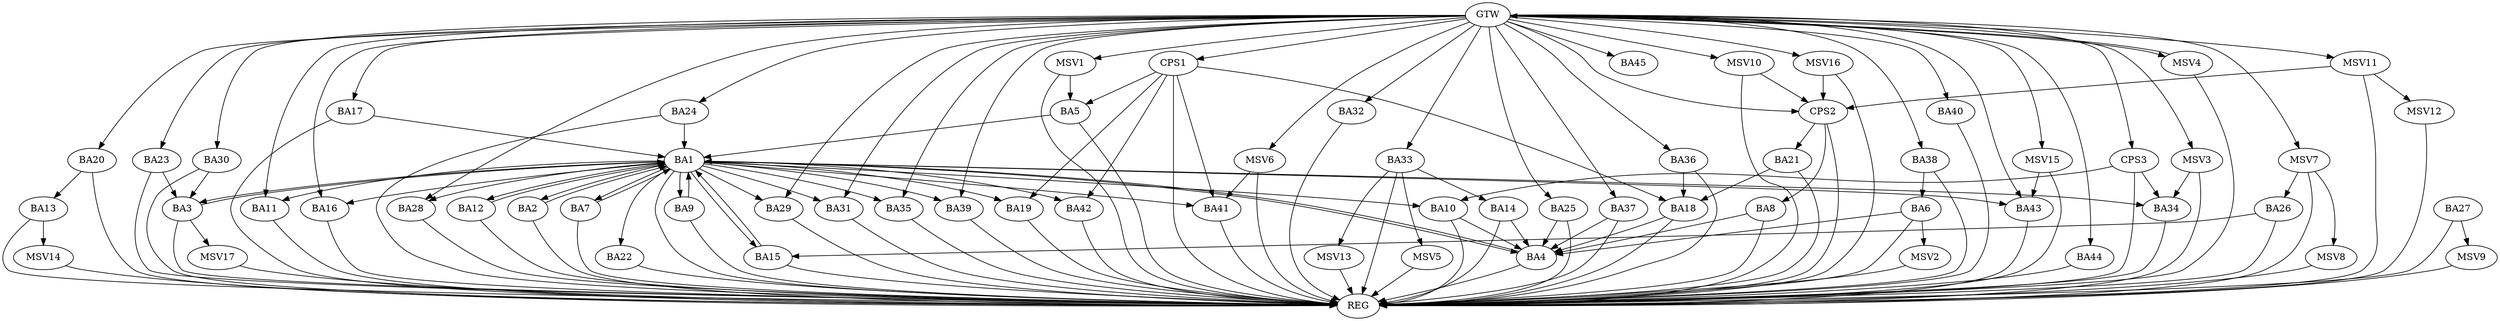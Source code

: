 strict digraph G {
  BA1 [ label="BA1" ];
  BA2 [ label="BA2" ];
  BA3 [ label="BA3" ];
  BA4 [ label="BA4" ];
  BA5 [ label="BA5" ];
  BA6 [ label="BA6" ];
  BA7 [ label="BA7" ];
  BA8 [ label="BA8" ];
  BA9 [ label="BA9" ];
  BA10 [ label="BA10" ];
  BA11 [ label="BA11" ];
  BA12 [ label="BA12" ];
  BA13 [ label="BA13" ];
  BA14 [ label="BA14" ];
  BA15 [ label="BA15" ];
  BA16 [ label="BA16" ];
  BA17 [ label="BA17" ];
  BA18 [ label="BA18" ];
  BA19 [ label="BA19" ];
  BA20 [ label="BA20" ];
  BA21 [ label="BA21" ];
  BA22 [ label="BA22" ];
  BA23 [ label="BA23" ];
  BA24 [ label="BA24" ];
  BA25 [ label="BA25" ];
  BA26 [ label="BA26" ];
  BA27 [ label="BA27" ];
  BA28 [ label="BA28" ];
  BA29 [ label="BA29" ];
  BA30 [ label="BA30" ];
  BA31 [ label="BA31" ];
  BA32 [ label="BA32" ];
  BA33 [ label="BA33" ];
  BA34 [ label="BA34" ];
  BA35 [ label="BA35" ];
  BA36 [ label="BA36" ];
  BA37 [ label="BA37" ];
  BA38 [ label="BA38" ];
  BA39 [ label="BA39" ];
  BA40 [ label="BA40" ];
  BA41 [ label="BA41" ];
  BA42 [ label="BA42" ];
  BA43 [ label="BA43" ];
  BA44 [ label="BA44" ];
  BA45 [ label="BA45" ];
  CPS1 [ label="CPS1" ];
  CPS2 [ label="CPS2" ];
  CPS3 [ label="CPS3" ];
  GTW [ label="GTW" ];
  REG [ label="REG" ];
  MSV1 [ label="MSV1" ];
  MSV2 [ label="MSV2" ];
  MSV3 [ label="MSV3" ];
  MSV4 [ label="MSV4" ];
  MSV5 [ label="MSV5" ];
  MSV6 [ label="MSV6" ];
  MSV7 [ label="MSV7" ];
  MSV8 [ label="MSV8" ];
  MSV9 [ label="MSV9" ];
  MSV10 [ label="MSV10" ];
  MSV11 [ label="MSV11" ];
  MSV12 [ label="MSV12" ];
  MSV13 [ label="MSV13" ];
  MSV14 [ label="MSV14" ];
  MSV15 [ label="MSV15" ];
  MSV16 [ label="MSV16" ];
  MSV17 [ label="MSV17" ];
  BA1 -> BA2;
  BA2 -> BA1;
  BA3 -> BA1;
  BA4 -> BA1;
  BA5 -> BA1;
  BA6 -> BA4;
  BA7 -> BA1;
  BA8 -> BA4;
  BA9 -> BA1;
  BA10 -> BA4;
  BA12 -> BA1;
  BA14 -> BA4;
  BA15 -> BA1;
  BA17 -> BA1;
  BA18 -> BA4;
  BA20 -> BA13;
  BA21 -> BA18;
  BA23 -> BA3;
  BA24 -> BA1;
  BA25 -> BA4;
  BA26 -> BA15;
  BA30 -> BA3;
  BA33 -> BA14;
  BA36 -> BA18;
  BA37 -> BA4;
  BA38 -> BA6;
  CPS1 -> BA42;
  CPS1 -> BA19;
  CPS1 -> BA18;
  CPS1 -> BA41;
  CPS1 -> BA5;
  CPS2 -> BA21;
  CPS2 -> BA8;
  CPS3 -> BA34;
  CPS3 -> BA10;
  GTW -> BA11;
  GTW -> BA16;
  GTW -> BA17;
  GTW -> BA20;
  GTW -> BA23;
  GTW -> BA24;
  GTW -> BA25;
  GTW -> BA28;
  GTW -> BA29;
  GTW -> BA30;
  GTW -> BA31;
  GTW -> BA32;
  GTW -> BA33;
  GTW -> BA35;
  GTW -> BA36;
  GTW -> BA37;
  GTW -> BA38;
  GTW -> BA39;
  GTW -> BA40;
  GTW -> BA43;
  GTW -> BA44;
  GTW -> BA45;
  GTW -> CPS1;
  GTW -> CPS2;
  GTW -> CPS3;
  BA1 -> REG;
  BA2 -> REG;
  BA3 -> REG;
  BA4 -> REG;
  BA5 -> REG;
  BA6 -> REG;
  BA7 -> REG;
  BA8 -> REG;
  BA9 -> REG;
  BA10 -> REG;
  BA11 -> REG;
  BA12 -> REG;
  BA13 -> REG;
  BA14 -> REG;
  BA15 -> REG;
  BA16 -> REG;
  BA17 -> REG;
  BA18 -> REG;
  BA19 -> REG;
  BA20 -> REG;
  BA21 -> REG;
  BA22 -> REG;
  BA23 -> REG;
  BA24 -> REG;
  BA25 -> REG;
  BA26 -> REG;
  BA27 -> REG;
  BA28 -> REG;
  BA29 -> REG;
  BA30 -> REG;
  BA31 -> REG;
  BA32 -> REG;
  BA33 -> REG;
  BA34 -> REG;
  BA35 -> REG;
  BA36 -> REG;
  BA37 -> REG;
  BA38 -> REG;
  BA39 -> REG;
  BA40 -> REG;
  BA41 -> REG;
  BA42 -> REG;
  BA43 -> REG;
  BA44 -> REG;
  CPS1 -> REG;
  CPS2 -> REG;
  CPS3 -> REG;
  BA1 -> BA35;
  BA1 -> BA42;
  BA1 -> BA41;
  BA1 -> BA34;
  BA1 -> BA9;
  BA1 -> BA11;
  BA1 -> BA29;
  BA1 -> BA7;
  BA1 -> BA15;
  BA1 -> BA39;
  BA1 -> BA12;
  BA1 -> BA31;
  BA1 -> BA43;
  BA1 -> BA4;
  BA1 -> BA10;
  BA1 -> BA28;
  BA1 -> BA19;
  BA1 -> BA16;
  BA1 -> BA3;
  BA1 -> BA22;
  MSV1 -> BA5;
  GTW -> MSV1;
  MSV1 -> REG;
  BA6 -> MSV2;
  MSV2 -> REG;
  MSV3 -> BA34;
  GTW -> MSV3;
  MSV3 -> REG;
  MSV4 -> GTW;
  GTW -> MSV4;
  MSV4 -> REG;
  BA33 -> MSV5;
  MSV5 -> REG;
  MSV6 -> BA41;
  GTW -> MSV6;
  MSV6 -> REG;
  MSV7 -> BA26;
  GTW -> MSV7;
  MSV7 -> REG;
  MSV7 -> MSV8;
  MSV8 -> REG;
  BA27 -> MSV9;
  MSV9 -> REG;
  MSV10 -> CPS2;
  GTW -> MSV10;
  MSV10 -> REG;
  MSV11 -> CPS2;
  GTW -> MSV11;
  MSV11 -> REG;
  MSV11 -> MSV12;
  MSV12 -> REG;
  BA33 -> MSV13;
  MSV13 -> REG;
  BA13 -> MSV14;
  MSV14 -> REG;
  MSV15 -> BA43;
  GTW -> MSV15;
  MSV15 -> REG;
  MSV16 -> CPS2;
  GTW -> MSV16;
  MSV16 -> REG;
  BA3 -> MSV17;
  MSV17 -> REG;
}
